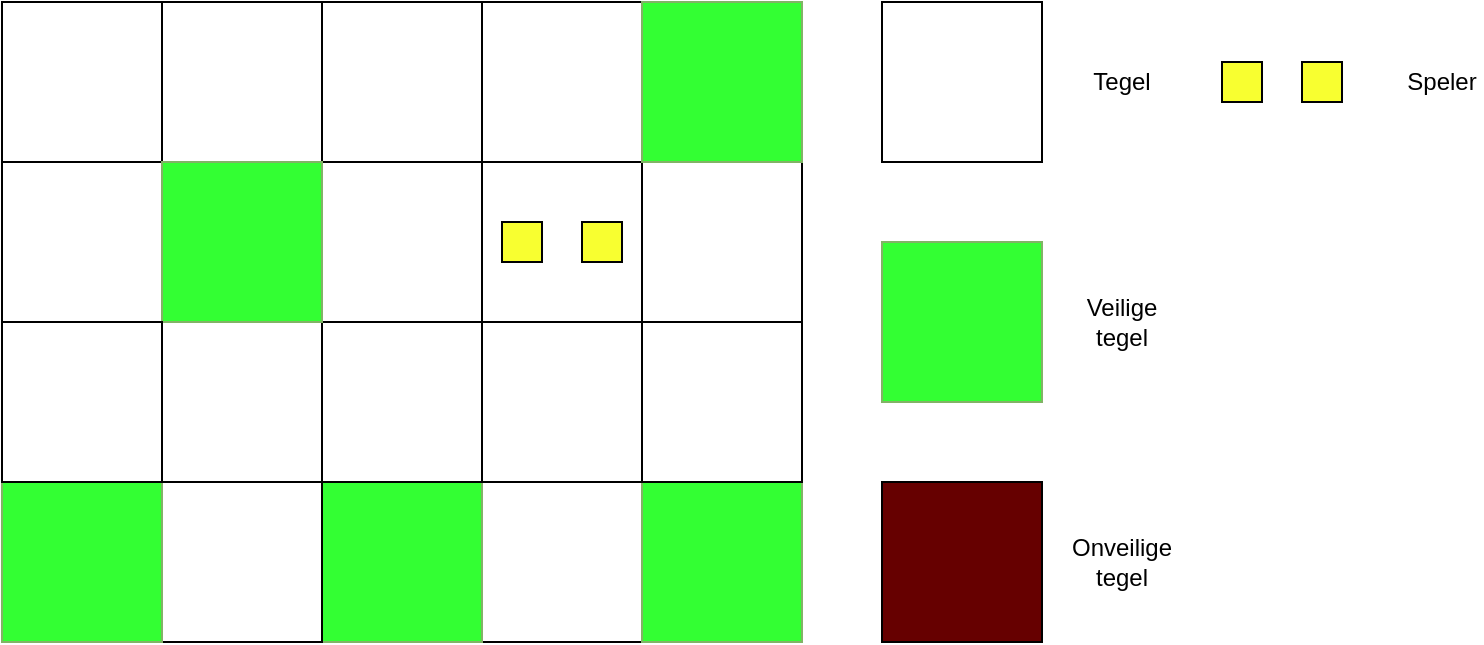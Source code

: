 <mxfile version="13.0.1" type="device"><diagram id="0G9U9X3w9WwfSMYkjXHa" name="Page-1"><mxGraphModel dx="1422" dy="713" grid="1" gridSize="10" guides="1" tooltips="1" connect="1" arrows="1" fold="1" page="1" pageScale="1" pageWidth="850" pageHeight="1100" math="0" shadow="0"><root><mxCell id="0"/><mxCell id="1" parent="0"/><mxCell id="D_r6wz_bUCtsDnn5mMSL-16" value="" style="rounded=0;whiteSpace=wrap;html=1;" parent="1" vertex="1"><mxGeometry width="400" height="320" as="geometry"/></mxCell><mxCell id="D_r6wz_bUCtsDnn5mMSL-17" value="" style="whiteSpace=wrap;html=1;aspect=fixed;" parent="1" vertex="1"><mxGeometry x="240" y="240" width="80" height="80" as="geometry"/></mxCell><mxCell id="D_r6wz_bUCtsDnn5mMSL-18" value="" style="whiteSpace=wrap;html=1;aspect=fixed;fillColor=#33FF33;strokeColor=#82b366;" parent="1" vertex="1"><mxGeometry x="160" y="240" width="80" height="80" as="geometry"/></mxCell><mxCell id="D_r6wz_bUCtsDnn5mMSL-19" value="" style="whiteSpace=wrap;html=1;aspect=fixed;" parent="1" vertex="1"><mxGeometry x="80" y="240" width="80" height="80" as="geometry"/></mxCell><mxCell id="D_r6wz_bUCtsDnn5mMSL-20" value="" style="whiteSpace=wrap;html=1;aspect=fixed;fillColor=#33FF33;strokeColor=#82b366;" parent="1" vertex="1"><mxGeometry y="240" width="80" height="80" as="geometry"/></mxCell><mxCell id="D_r6wz_bUCtsDnn5mMSL-21" value="" style="whiteSpace=wrap;html=1;aspect=fixed;fillColor=#33FF33;strokeColor=#82b366;" parent="1" vertex="1"><mxGeometry x="320" y="240" width="80" height="80" as="geometry"/></mxCell><mxCell id="D_r6wz_bUCtsDnn5mMSL-22" value="" style="whiteSpace=wrap;html=1;aspect=fixed;fillColor=#660000;" parent="1" vertex="1"><mxGeometry y="160" width="80" height="80" as="geometry"/></mxCell><mxCell id="D_r6wz_bUCtsDnn5mMSL-23" value="" style="whiteSpace=wrap;html=1;aspect=fixed;" parent="1" vertex="1"><mxGeometry y="80" width="80" height="80" as="geometry"/></mxCell><mxCell id="D_r6wz_bUCtsDnn5mMSL-24" value="" style="whiteSpace=wrap;html=1;aspect=fixed;" parent="1" vertex="1"><mxGeometry width="80" height="80" as="geometry"/></mxCell><mxCell id="D_r6wz_bUCtsDnn5mMSL-25" value="" style="whiteSpace=wrap;html=1;aspect=fixed;" parent="1" vertex="1"><mxGeometry x="80" y="160" width="80" height="80" as="geometry"/></mxCell><mxCell id="D_r6wz_bUCtsDnn5mMSL-26" value="" style="whiteSpace=wrap;html=1;aspect=fixed;" parent="1" vertex="1"><mxGeometry x="160" y="160" width="80" height="80" as="geometry"/></mxCell><mxCell id="D_r6wz_bUCtsDnn5mMSL-27" value="" style="whiteSpace=wrap;html=1;aspect=fixed;" parent="1" vertex="1"><mxGeometry x="240" y="160" width="80" height="80" as="geometry"/></mxCell><mxCell id="D_r6wz_bUCtsDnn5mMSL-28" value="" style="whiteSpace=wrap;html=1;aspect=fixed;" parent="1" vertex="1"><mxGeometry x="320" y="160" width="80" height="80" as="geometry"/></mxCell><mxCell id="D_r6wz_bUCtsDnn5mMSL-29" value="" style="whiteSpace=wrap;html=1;aspect=fixed;" parent="1" vertex="1"><mxGeometry x="320" y="80" width="80" height="80" as="geometry"/></mxCell><mxCell id="D_r6wz_bUCtsDnn5mMSL-30" value="" style="whiteSpace=wrap;html=1;aspect=fixed;" parent="1" vertex="1"><mxGeometry x="240" y="80" width="80" height="80" as="geometry"/></mxCell><mxCell id="D_r6wz_bUCtsDnn5mMSL-31" value="" style="whiteSpace=wrap;html=1;aspect=fixed;" parent="1" vertex="1"><mxGeometry x="160" y="80" width="80" height="80" as="geometry"/></mxCell><mxCell id="D_r6wz_bUCtsDnn5mMSL-32" value="" style="whiteSpace=wrap;html=1;aspect=fixed;" parent="1" vertex="1"><mxGeometry x="80" width="80" height="80" as="geometry"/></mxCell><mxCell id="D_r6wz_bUCtsDnn5mMSL-33" value="" style="whiteSpace=wrap;html=1;aspect=fixed;" parent="1" vertex="1"><mxGeometry x="160" width="80" height="80" as="geometry"/></mxCell><mxCell id="D_r6wz_bUCtsDnn5mMSL-34" value="" style="whiteSpace=wrap;html=1;aspect=fixed;" parent="1" vertex="1"><mxGeometry x="240" width="80" height="80" as="geometry"/></mxCell><mxCell id="D_r6wz_bUCtsDnn5mMSL-35" value="" style="whiteSpace=wrap;html=1;aspect=fixed;fillColor=#33FF33;strokeColor=#82b366;" parent="1" vertex="1"><mxGeometry x="320" width="80" height="80" as="geometry"/></mxCell><mxCell id="D_r6wz_bUCtsDnn5mMSL-36" value="" style="whiteSpace=wrap;html=1;aspect=fixed;fillColor=#33FF33;strokeColor=#82b366;" parent="1" vertex="1"><mxGeometry x="80" y="80" width="80" height="80" as="geometry"/></mxCell><mxCell id="D_r6wz_bUCtsDnn5mMSL-37" value="" style="whiteSpace=wrap;html=1;aspect=fixed;" parent="1" vertex="1"><mxGeometry x="440" width="80" height="80" as="geometry"/></mxCell><mxCell id="D_r6wz_bUCtsDnn5mMSL-38" value="Tegel" style="text;html=1;strokeColor=none;fillColor=none;align=center;verticalAlign=middle;whiteSpace=wrap;rounded=0;" parent="1" vertex="1"><mxGeometry x="540" y="30" width="40" height="20" as="geometry"/></mxCell><mxCell id="D_r6wz_bUCtsDnn5mMSL-39" value="" style="whiteSpace=wrap;html=1;aspect=fixed;fillColor=#33FF33;strokeColor=#82b366;" parent="1" vertex="1"><mxGeometry x="440" y="120" width="80" height="80" as="geometry"/></mxCell><mxCell id="D_r6wz_bUCtsDnn5mMSL-40" value="" style="whiteSpace=wrap;html=1;aspect=fixed;fillColor=#660000;" parent="1" vertex="1"><mxGeometry x="440" y="240" width="80" height="80" as="geometry"/></mxCell><mxCell id="D_r6wz_bUCtsDnn5mMSL-41" value="Veilige tegel" style="text;html=1;strokeColor=none;fillColor=none;align=center;verticalAlign=middle;whiteSpace=wrap;rounded=0;" parent="1" vertex="1"><mxGeometry x="540" y="150" width="40" height="20" as="geometry"/></mxCell><mxCell id="D_r6wz_bUCtsDnn5mMSL-42" value="Onveilige tegel" style="text;html=1;strokeColor=none;fillColor=none;align=center;verticalAlign=middle;whiteSpace=wrap;rounded=0;" parent="1" vertex="1"><mxGeometry x="540" y="270" width="40" height="20" as="geometry"/></mxCell><mxCell id="6yVp993_pdM7Jl_DNJjC-2" value="" style="whiteSpace=wrap;html=1;aspect=fixed;fillColor=#F8FF30;" vertex="1" parent="1"><mxGeometry x="610" y="30" width="20" height="20" as="geometry"/></mxCell><mxCell id="6yVp993_pdM7Jl_DNJjC-3" value="" style="whiteSpace=wrap;html=1;aspect=fixed;fillColor=#F8FF30;" vertex="1" parent="1"><mxGeometry x="650" y="30" width="20" height="20" as="geometry"/></mxCell><mxCell id="6yVp993_pdM7Jl_DNJjC-4" value="Speler" style="text;html=1;strokeColor=none;fillColor=none;align=center;verticalAlign=middle;whiteSpace=wrap;rounded=0;" vertex="1" parent="1"><mxGeometry x="700" y="30" width="40" height="20" as="geometry"/></mxCell><mxCell id="6yVp993_pdM7Jl_DNJjC-5" value="" style="whiteSpace=wrap;html=1;aspect=fixed;fillColor=#F8FF30;" vertex="1" parent="1"><mxGeometry x="250" y="110" width="20" height="20" as="geometry"/></mxCell><mxCell id="6yVp993_pdM7Jl_DNJjC-6" value="" style="whiteSpace=wrap;html=1;aspect=fixed;fillColor=#F8FF30;" vertex="1" parent="1"><mxGeometry x="290" y="110" width="20" height="20" as="geometry"/></mxCell><mxCell id="6yVp993_pdM7Jl_DNJjC-7" value="" style="whiteSpace=wrap;html=1;aspect=fixed;" vertex="1" parent="1"><mxGeometry y="160" width="80" height="80" as="geometry"/></mxCell></root></mxGraphModel></diagram></mxfile>